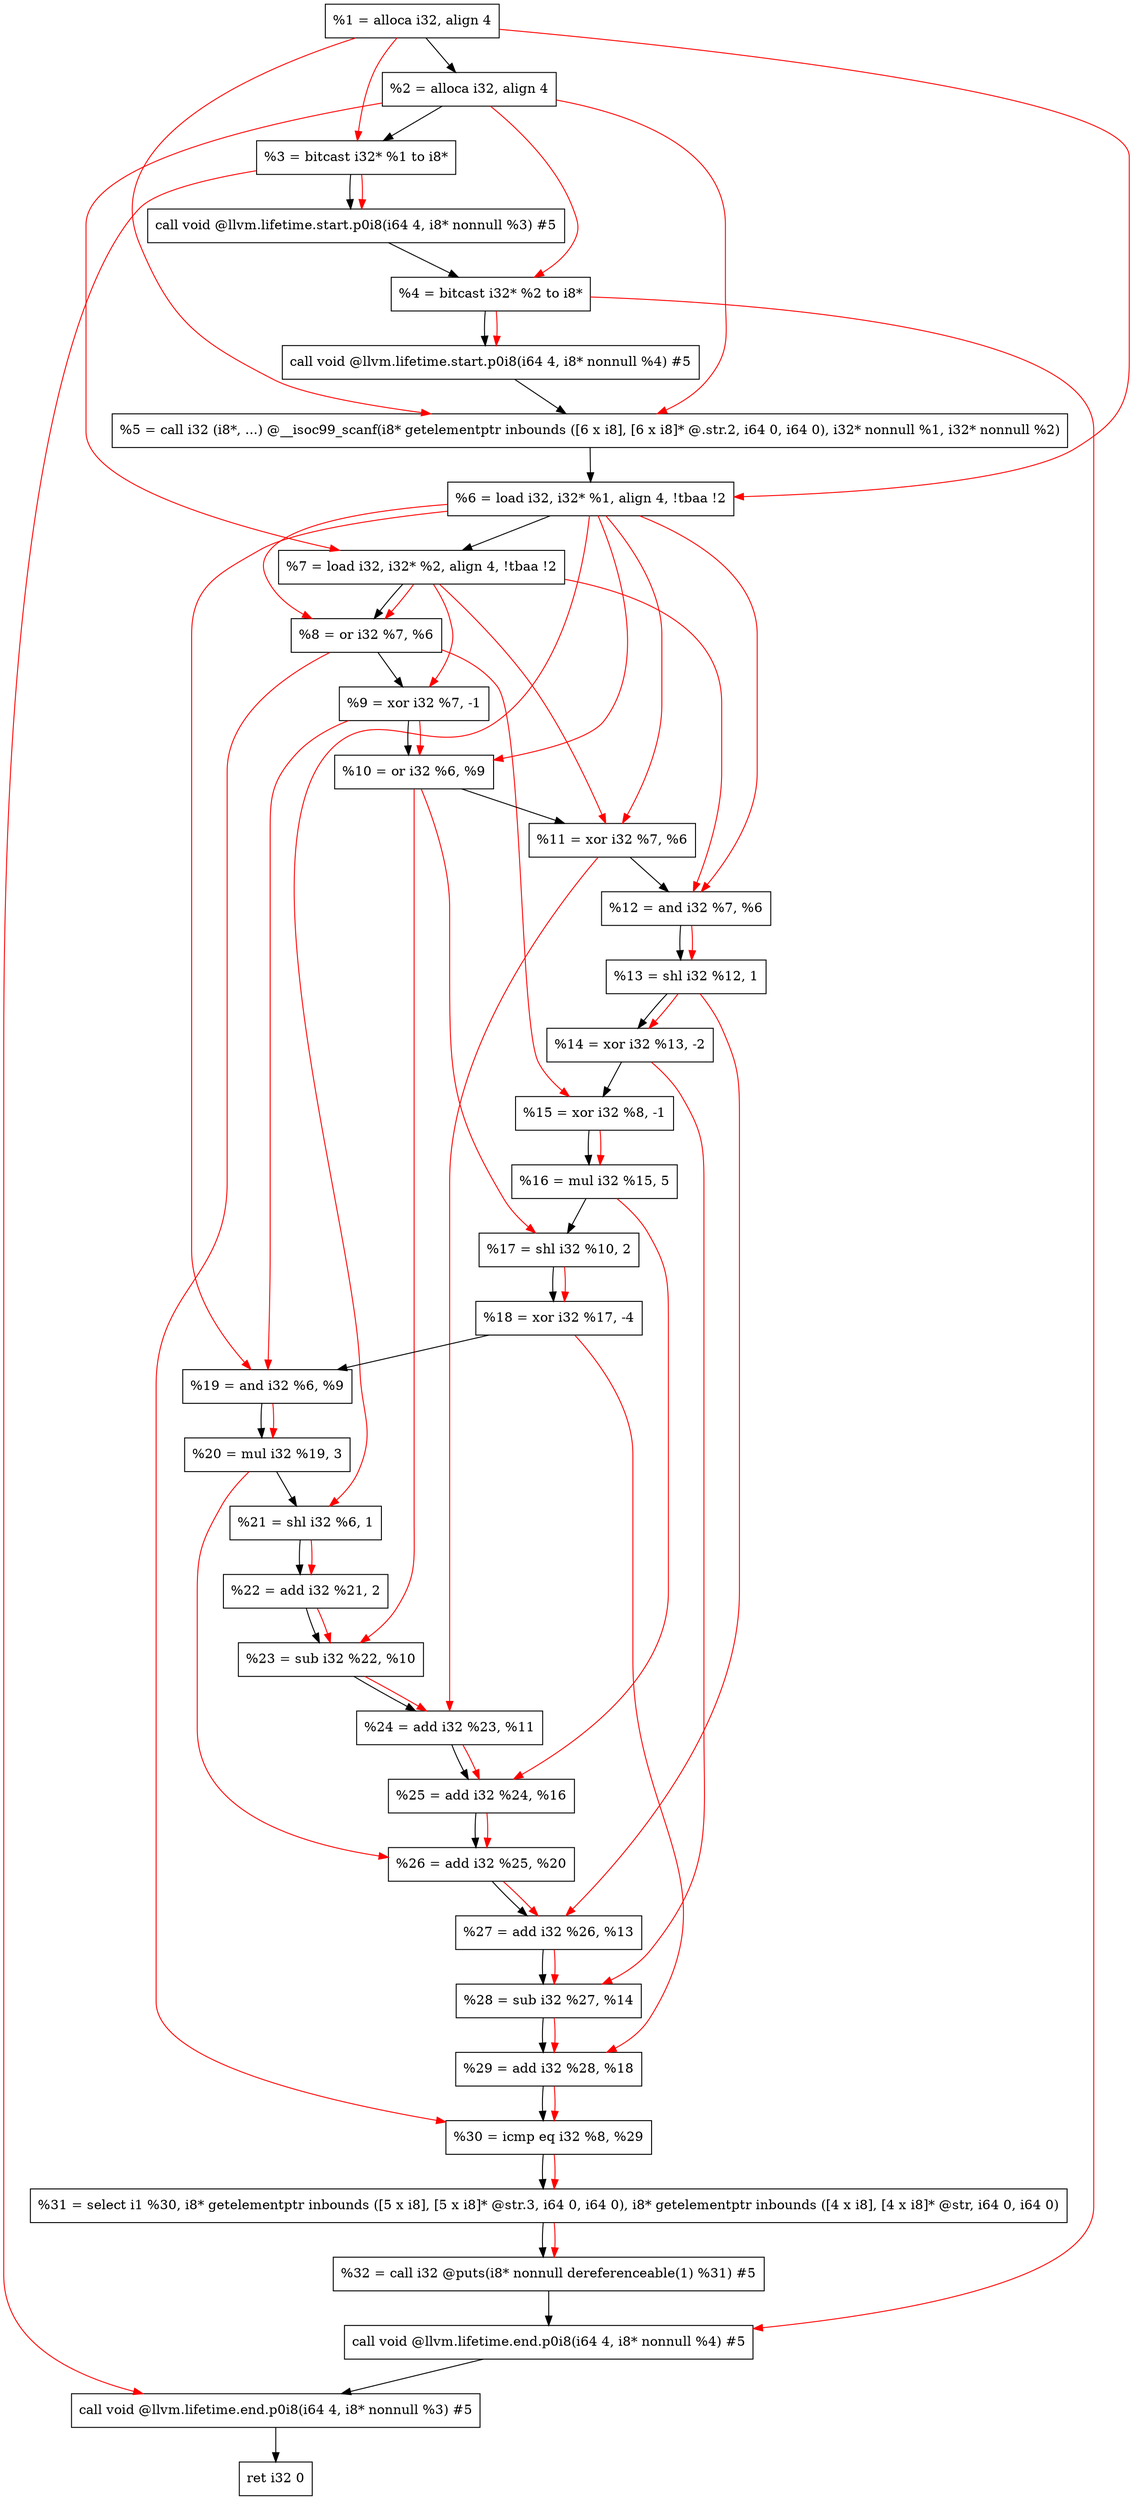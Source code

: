digraph "DFG for'main' function" {
	Node0x16afce8[shape=record, label="  %1 = alloca i32, align 4"];
	Node0x16afd68[shape=record, label="  %2 = alloca i32, align 4"];
	Node0x16afdf8[shape=record, label="  %3 = bitcast i32* %1 to i8*"];
	Node0x16b0258[shape=record, label="  call void @llvm.lifetime.start.p0i8(i64 4, i8* nonnull %3) #5"];
	Node0x16b0338[shape=record, label="  %4 = bitcast i32* %2 to i8*"];
	Node0x16b0458[shape=record, label="  call void @llvm.lifetime.start.p0i8(i64 4, i8* nonnull %4) #5"];
	Node0x16b0690[shape=record, label="  %5 = call i32 (i8*, ...) @__isoc99_scanf(i8* getelementptr inbounds ([6 x i8], [6 x i8]* @.str.2, i64 0, i64 0), i32* nonnull %1, i32* nonnull %2)"];
	Node0x16b0748[shape=record, label="  %6 = load i32, i32* %1, align 4, !tbaa !2"];
	Node0x16b16b8[shape=record, label="  %7 = load i32, i32* %2, align 4, !tbaa !2"];
	Node0x16b1d40[shape=record, label="  %8 = or i32 %7, %6"];
	Node0x16b1db0[shape=record, label="  %9 = xor i32 %7, -1"];
	Node0x16b1e20[shape=record, label="  %10 = or i32 %6, %9"];
	Node0x16b1e90[shape=record, label="  %11 = xor i32 %7, %6"];
	Node0x16b1f00[shape=record, label="  %12 = and i32 %7, %6"];
	Node0x16b1f70[shape=record, label="  %13 = shl i32 %12, 1"];
	Node0x16b1fe0[shape=record, label="  %14 = xor i32 %13, -2"];
	Node0x16b2050[shape=record, label="  %15 = xor i32 %8, -1"];
	Node0x16b20c0[shape=record, label="  %16 = mul i32 %15, 5"];
	Node0x16b2130[shape=record, label="  %17 = shl i32 %10, 2"];
	Node0x16b21a0[shape=record, label="  %18 = xor i32 %17, -4"];
	Node0x16b2210[shape=record, label="  %19 = and i32 %6, %9"];
	Node0x16b2280[shape=record, label="  %20 = mul i32 %19, 3"];
	Node0x16b22f0[shape=record, label="  %21 = shl i32 %6, 1"];
	Node0x16b2360[shape=record, label="  %22 = add i32 %21, 2"];
	Node0x16b23d0[shape=record, label="  %23 = sub i32 %22, %10"];
	Node0x16b2440[shape=record, label="  %24 = add i32 %23, %11"];
	Node0x16b24b0[shape=record, label="  %25 = add i32 %24, %16"];
	Node0x16b2520[shape=record, label="  %26 = add i32 %25, %20"];
	Node0x16b2590[shape=record, label="  %27 = add i32 %26, %13"];
	Node0x16b2600[shape=record, label="  %28 = sub i32 %27, %14"];
	Node0x16b2670[shape=record, label="  %29 = add i32 %28, %18"];
	Node0x16b26e0[shape=record, label="  %30 = icmp eq i32 %8, %29"];
	Node0x16509d8[shape=record, label="  %31 = select i1 %30, i8* getelementptr inbounds ([5 x i8], [5 x i8]* @str.3, i64 0, i64 0), i8* getelementptr inbounds ([4 x i8], [4 x i8]* @str, i64 0, i64 0)"];
	Node0x16b2770[shape=record, label="  %32 = call i32 @puts(i8* nonnull dereferenceable(1) %31) #5"];
	Node0x16b2bd8[shape=record, label="  call void @llvm.lifetime.end.p0i8(i64 4, i8* nonnull %4) #5"];
	Node0x16b2d38[shape=record, label="  call void @llvm.lifetime.end.p0i8(i64 4, i8* nonnull %3) #5"];
	Node0x16b2df8[shape=record, label="  ret i32 0"];
	Node0x16afce8 -> Node0x16afd68;
	Node0x16afd68 -> Node0x16afdf8;
	Node0x16afdf8 -> Node0x16b0258;
	Node0x16b0258 -> Node0x16b0338;
	Node0x16b0338 -> Node0x16b0458;
	Node0x16b0458 -> Node0x16b0690;
	Node0x16b0690 -> Node0x16b0748;
	Node0x16b0748 -> Node0x16b16b8;
	Node0x16b16b8 -> Node0x16b1d40;
	Node0x16b1d40 -> Node0x16b1db0;
	Node0x16b1db0 -> Node0x16b1e20;
	Node0x16b1e20 -> Node0x16b1e90;
	Node0x16b1e90 -> Node0x16b1f00;
	Node0x16b1f00 -> Node0x16b1f70;
	Node0x16b1f70 -> Node0x16b1fe0;
	Node0x16b1fe0 -> Node0x16b2050;
	Node0x16b2050 -> Node0x16b20c0;
	Node0x16b20c0 -> Node0x16b2130;
	Node0x16b2130 -> Node0x16b21a0;
	Node0x16b21a0 -> Node0x16b2210;
	Node0x16b2210 -> Node0x16b2280;
	Node0x16b2280 -> Node0x16b22f0;
	Node0x16b22f0 -> Node0x16b2360;
	Node0x16b2360 -> Node0x16b23d0;
	Node0x16b23d0 -> Node0x16b2440;
	Node0x16b2440 -> Node0x16b24b0;
	Node0x16b24b0 -> Node0x16b2520;
	Node0x16b2520 -> Node0x16b2590;
	Node0x16b2590 -> Node0x16b2600;
	Node0x16b2600 -> Node0x16b2670;
	Node0x16b2670 -> Node0x16b26e0;
	Node0x16b26e0 -> Node0x16509d8;
	Node0x16509d8 -> Node0x16b2770;
	Node0x16b2770 -> Node0x16b2bd8;
	Node0x16b2bd8 -> Node0x16b2d38;
	Node0x16b2d38 -> Node0x16b2df8;
edge [color=red]
	Node0x16afce8 -> Node0x16afdf8;
	Node0x16afdf8 -> Node0x16b0258;
	Node0x16afd68 -> Node0x16b0338;
	Node0x16b0338 -> Node0x16b0458;
	Node0x16afce8 -> Node0x16b0690;
	Node0x16afd68 -> Node0x16b0690;
	Node0x16afce8 -> Node0x16b0748;
	Node0x16afd68 -> Node0x16b16b8;
	Node0x16b16b8 -> Node0x16b1d40;
	Node0x16b0748 -> Node0x16b1d40;
	Node0x16b16b8 -> Node0x16b1db0;
	Node0x16b0748 -> Node0x16b1e20;
	Node0x16b1db0 -> Node0x16b1e20;
	Node0x16b16b8 -> Node0x16b1e90;
	Node0x16b0748 -> Node0x16b1e90;
	Node0x16b16b8 -> Node0x16b1f00;
	Node0x16b0748 -> Node0x16b1f00;
	Node0x16b1f00 -> Node0x16b1f70;
	Node0x16b1f70 -> Node0x16b1fe0;
	Node0x16b1d40 -> Node0x16b2050;
	Node0x16b2050 -> Node0x16b20c0;
	Node0x16b1e20 -> Node0x16b2130;
	Node0x16b2130 -> Node0x16b21a0;
	Node0x16b0748 -> Node0x16b2210;
	Node0x16b1db0 -> Node0x16b2210;
	Node0x16b2210 -> Node0x16b2280;
	Node0x16b0748 -> Node0x16b22f0;
	Node0x16b22f0 -> Node0x16b2360;
	Node0x16b2360 -> Node0x16b23d0;
	Node0x16b1e20 -> Node0x16b23d0;
	Node0x16b23d0 -> Node0x16b2440;
	Node0x16b1e90 -> Node0x16b2440;
	Node0x16b2440 -> Node0x16b24b0;
	Node0x16b20c0 -> Node0x16b24b0;
	Node0x16b24b0 -> Node0x16b2520;
	Node0x16b2280 -> Node0x16b2520;
	Node0x16b2520 -> Node0x16b2590;
	Node0x16b1f70 -> Node0x16b2590;
	Node0x16b2590 -> Node0x16b2600;
	Node0x16b1fe0 -> Node0x16b2600;
	Node0x16b2600 -> Node0x16b2670;
	Node0x16b21a0 -> Node0x16b2670;
	Node0x16b1d40 -> Node0x16b26e0;
	Node0x16b2670 -> Node0x16b26e0;
	Node0x16b26e0 -> Node0x16509d8;
	Node0x16509d8 -> Node0x16b2770;
	Node0x16b0338 -> Node0x16b2bd8;
	Node0x16afdf8 -> Node0x16b2d38;
}
